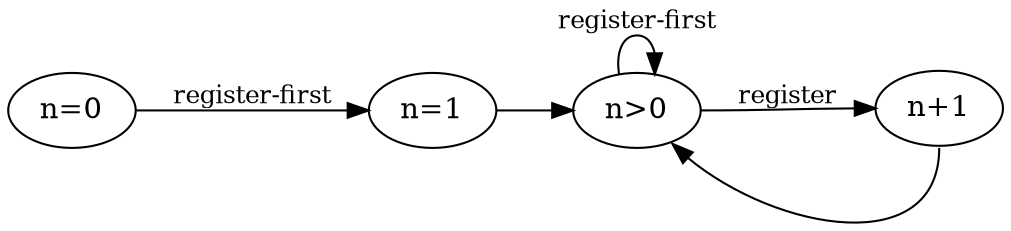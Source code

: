 digraph {
  # node [shape=circle,fontsize=8,fixedsize=true,width=0.9];

  edge [fontsize=12];
  rankdir=LR;
  "n=0" -> "n=1" [label="register-first"]
  "n=1" -> "n>0"
  "n>0" -> "n>0" [label="register-first"]
  "n>0":e -> "n+1":w [label="register"]
  "n+1":s -> "n>0":se

}

